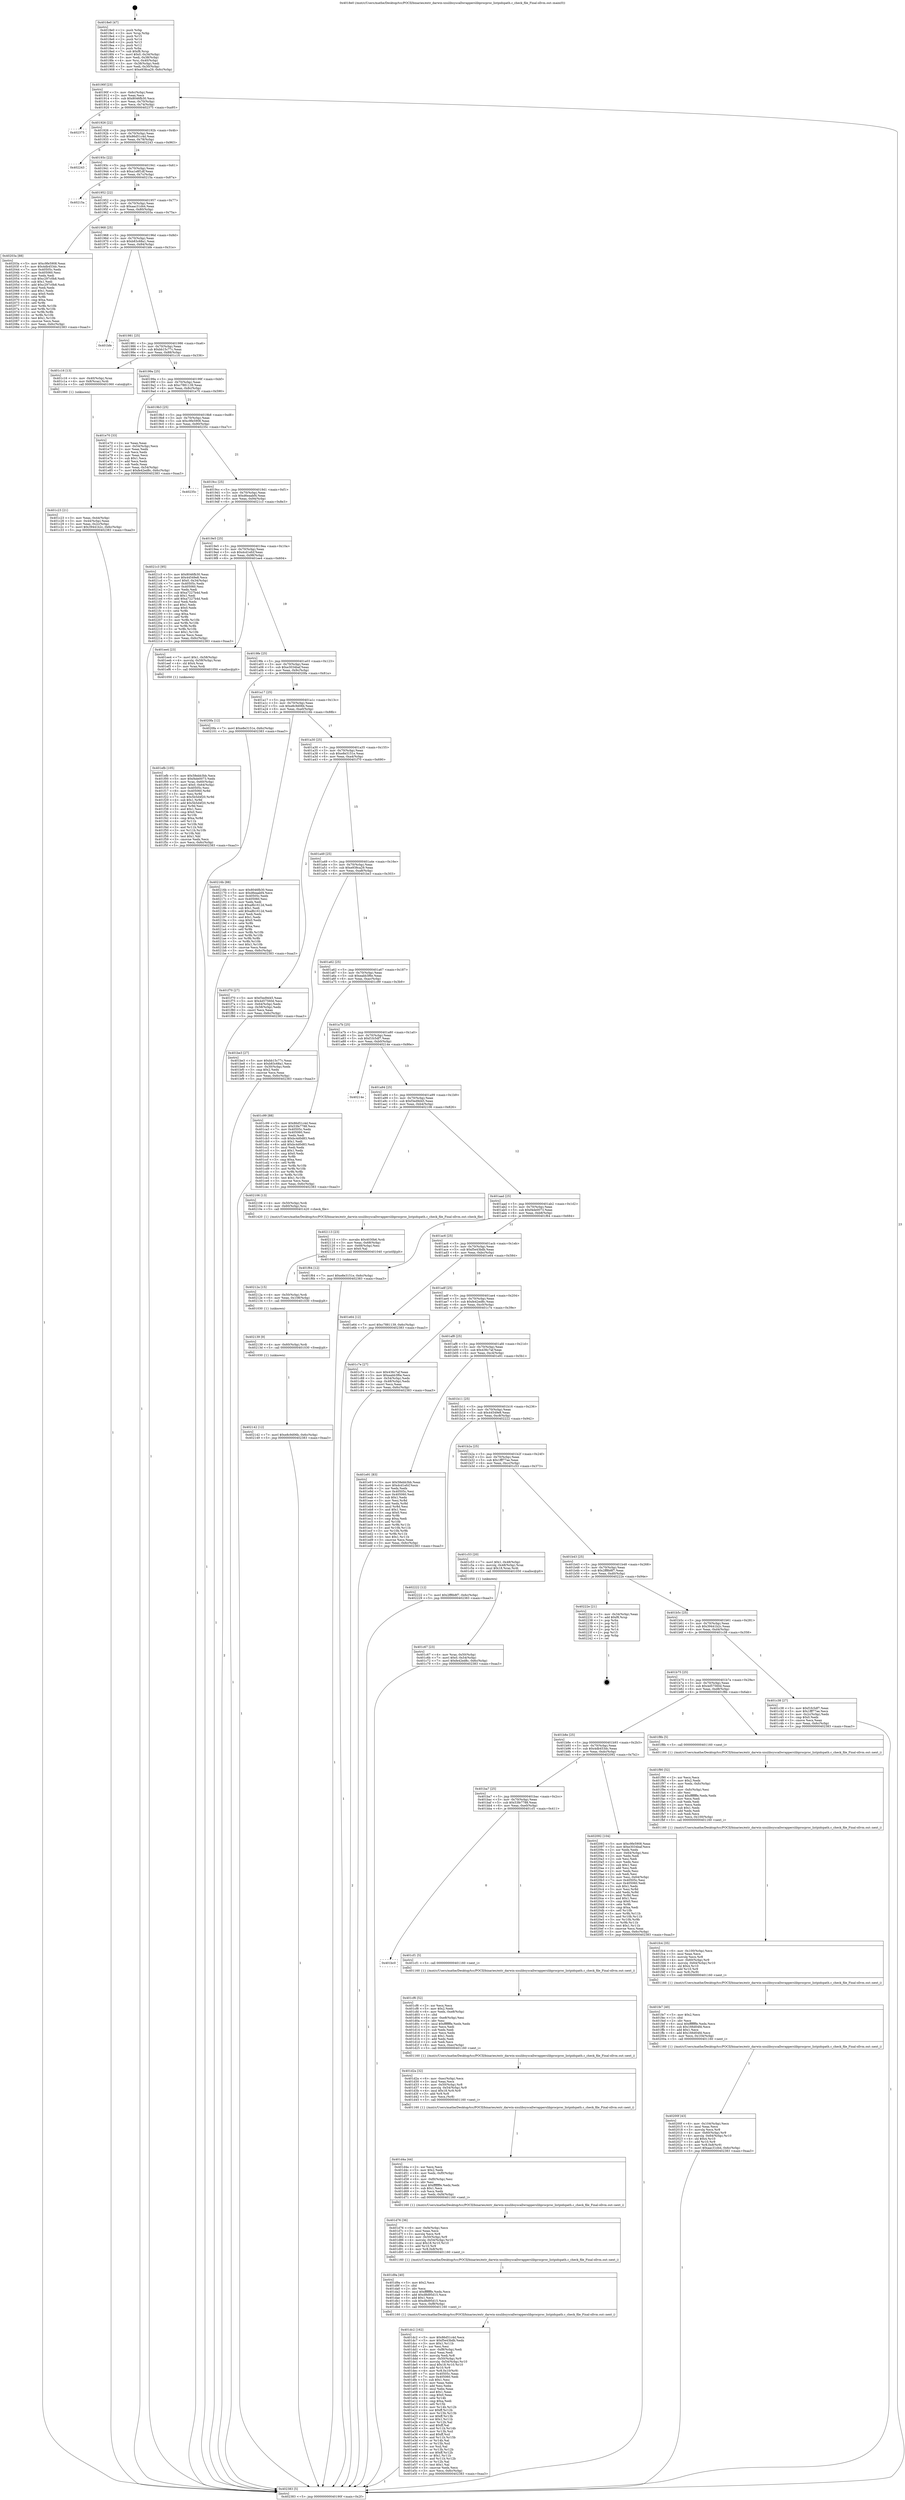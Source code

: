 digraph "0x4018e0" {
  label = "0x4018e0 (/mnt/c/Users/mathe/Desktop/tcc/POCII/binaries/extr_darwin-xnulibsyscallwrapperslibprocproc_listpidspath.c_check_file_Final-ollvm.out::main(0))"
  labelloc = "t"
  node[shape=record]

  Entry [label="",width=0.3,height=0.3,shape=circle,fillcolor=black,style=filled]
  "0x40190f" [label="{
     0x40190f [23]\l
     | [instrs]\l
     &nbsp;&nbsp;0x40190f \<+3\>: mov -0x6c(%rbp),%eax\l
     &nbsp;&nbsp;0x401912 \<+2\>: mov %eax,%ecx\l
     &nbsp;&nbsp;0x401914 \<+6\>: sub $0x8046fb30,%ecx\l
     &nbsp;&nbsp;0x40191a \<+3\>: mov %eax,-0x70(%rbp)\l
     &nbsp;&nbsp;0x40191d \<+3\>: mov %ecx,-0x74(%rbp)\l
     &nbsp;&nbsp;0x401920 \<+6\>: je 0000000000402375 \<main+0xa95\>\l
  }"]
  "0x402375" [label="{
     0x402375\l
  }", style=dashed]
  "0x401926" [label="{
     0x401926 [22]\l
     | [instrs]\l
     &nbsp;&nbsp;0x401926 \<+5\>: jmp 000000000040192b \<main+0x4b\>\l
     &nbsp;&nbsp;0x40192b \<+3\>: mov -0x70(%rbp),%eax\l
     &nbsp;&nbsp;0x40192e \<+5\>: sub $0x86d51c4d,%eax\l
     &nbsp;&nbsp;0x401933 \<+3\>: mov %eax,-0x78(%rbp)\l
     &nbsp;&nbsp;0x401936 \<+6\>: je 0000000000402243 \<main+0x963\>\l
  }"]
  Exit [label="",width=0.3,height=0.3,shape=circle,fillcolor=black,style=filled,peripheries=2]
  "0x402243" [label="{
     0x402243\l
  }", style=dashed]
  "0x40193c" [label="{
     0x40193c [22]\l
     | [instrs]\l
     &nbsp;&nbsp;0x40193c \<+5\>: jmp 0000000000401941 \<main+0x61\>\l
     &nbsp;&nbsp;0x401941 \<+3\>: mov -0x70(%rbp),%eax\l
     &nbsp;&nbsp;0x401944 \<+5\>: sub $0xa1e8f1df,%eax\l
     &nbsp;&nbsp;0x401949 \<+3\>: mov %eax,-0x7c(%rbp)\l
     &nbsp;&nbsp;0x40194c \<+6\>: je 000000000040215a \<main+0x87a\>\l
  }"]
  "0x402142" [label="{
     0x402142 [12]\l
     | [instrs]\l
     &nbsp;&nbsp;0x402142 \<+7\>: movl $0xe8c9d06b,-0x6c(%rbp)\l
     &nbsp;&nbsp;0x402149 \<+5\>: jmp 0000000000402383 \<main+0xaa3\>\l
  }"]
  "0x40215a" [label="{
     0x40215a\l
  }", style=dashed]
  "0x401952" [label="{
     0x401952 [22]\l
     | [instrs]\l
     &nbsp;&nbsp;0x401952 \<+5\>: jmp 0000000000401957 \<main+0x77\>\l
     &nbsp;&nbsp;0x401957 \<+3\>: mov -0x70(%rbp),%eax\l
     &nbsp;&nbsp;0x40195a \<+5\>: sub $0xaac31d44,%eax\l
     &nbsp;&nbsp;0x40195f \<+3\>: mov %eax,-0x80(%rbp)\l
     &nbsp;&nbsp;0x401962 \<+6\>: je 000000000040203a \<main+0x75a\>\l
  }"]
  "0x402139" [label="{
     0x402139 [9]\l
     | [instrs]\l
     &nbsp;&nbsp;0x402139 \<+4\>: mov -0x60(%rbp),%rdi\l
     &nbsp;&nbsp;0x40213d \<+5\>: call 0000000000401030 \<free@plt\>\l
     | [calls]\l
     &nbsp;&nbsp;0x401030 \{1\} (unknown)\l
  }"]
  "0x40203a" [label="{
     0x40203a [88]\l
     | [instrs]\l
     &nbsp;&nbsp;0x40203a \<+5\>: mov $0xc9fe5908,%eax\l
     &nbsp;&nbsp;0x40203f \<+5\>: mov $0x4db453dc,%ecx\l
     &nbsp;&nbsp;0x402044 \<+7\>: mov 0x40505c,%edx\l
     &nbsp;&nbsp;0x40204b \<+7\>: mov 0x405060,%esi\l
     &nbsp;&nbsp;0x402052 \<+2\>: mov %edx,%edi\l
     &nbsp;&nbsp;0x402054 \<+6\>: sub $0xc297c0b8,%edi\l
     &nbsp;&nbsp;0x40205a \<+3\>: sub $0x1,%edi\l
     &nbsp;&nbsp;0x40205d \<+6\>: add $0xc297c0b8,%edi\l
     &nbsp;&nbsp;0x402063 \<+3\>: imul %edi,%edx\l
     &nbsp;&nbsp;0x402066 \<+3\>: and $0x1,%edx\l
     &nbsp;&nbsp;0x402069 \<+3\>: cmp $0x0,%edx\l
     &nbsp;&nbsp;0x40206c \<+4\>: sete %r8b\l
     &nbsp;&nbsp;0x402070 \<+3\>: cmp $0xa,%esi\l
     &nbsp;&nbsp;0x402073 \<+4\>: setl %r9b\l
     &nbsp;&nbsp;0x402077 \<+3\>: mov %r8b,%r10b\l
     &nbsp;&nbsp;0x40207a \<+3\>: and %r9b,%r10b\l
     &nbsp;&nbsp;0x40207d \<+3\>: xor %r9b,%r8b\l
     &nbsp;&nbsp;0x402080 \<+3\>: or %r8b,%r10b\l
     &nbsp;&nbsp;0x402083 \<+4\>: test $0x1,%r10b\l
     &nbsp;&nbsp;0x402087 \<+3\>: cmovne %ecx,%eax\l
     &nbsp;&nbsp;0x40208a \<+3\>: mov %eax,-0x6c(%rbp)\l
     &nbsp;&nbsp;0x40208d \<+5\>: jmp 0000000000402383 \<main+0xaa3\>\l
  }"]
  "0x401968" [label="{
     0x401968 [25]\l
     | [instrs]\l
     &nbsp;&nbsp;0x401968 \<+5\>: jmp 000000000040196d \<main+0x8d\>\l
     &nbsp;&nbsp;0x40196d \<+3\>: mov -0x70(%rbp),%eax\l
     &nbsp;&nbsp;0x401970 \<+5\>: sub $0xb83c68a1,%eax\l
     &nbsp;&nbsp;0x401975 \<+6\>: mov %eax,-0x84(%rbp)\l
     &nbsp;&nbsp;0x40197b \<+6\>: je 0000000000401bfe \<main+0x31e\>\l
  }"]
  "0x40212a" [label="{
     0x40212a [15]\l
     | [instrs]\l
     &nbsp;&nbsp;0x40212a \<+4\>: mov -0x50(%rbp),%rdi\l
     &nbsp;&nbsp;0x40212e \<+6\>: mov %eax,-0x108(%rbp)\l
     &nbsp;&nbsp;0x402134 \<+5\>: call 0000000000401030 \<free@plt\>\l
     | [calls]\l
     &nbsp;&nbsp;0x401030 \{1\} (unknown)\l
  }"]
  "0x401bfe" [label="{
     0x401bfe\l
  }", style=dashed]
  "0x401981" [label="{
     0x401981 [25]\l
     | [instrs]\l
     &nbsp;&nbsp;0x401981 \<+5\>: jmp 0000000000401986 \<main+0xa6\>\l
     &nbsp;&nbsp;0x401986 \<+3\>: mov -0x70(%rbp),%eax\l
     &nbsp;&nbsp;0x401989 \<+5\>: sub $0xbb15c77c,%eax\l
     &nbsp;&nbsp;0x40198e \<+6\>: mov %eax,-0x88(%rbp)\l
     &nbsp;&nbsp;0x401994 \<+6\>: je 0000000000401c16 \<main+0x336\>\l
  }"]
  "0x402113" [label="{
     0x402113 [23]\l
     | [instrs]\l
     &nbsp;&nbsp;0x402113 \<+10\>: movabs $0x4030b6,%rdi\l
     &nbsp;&nbsp;0x40211d \<+3\>: mov %eax,-0x68(%rbp)\l
     &nbsp;&nbsp;0x402120 \<+3\>: mov -0x68(%rbp),%esi\l
     &nbsp;&nbsp;0x402123 \<+2\>: mov $0x0,%al\l
     &nbsp;&nbsp;0x402125 \<+5\>: call 0000000000401040 \<printf@plt\>\l
     | [calls]\l
     &nbsp;&nbsp;0x401040 \{1\} (unknown)\l
  }"]
  "0x401c16" [label="{
     0x401c16 [13]\l
     | [instrs]\l
     &nbsp;&nbsp;0x401c16 \<+4\>: mov -0x40(%rbp),%rax\l
     &nbsp;&nbsp;0x401c1a \<+4\>: mov 0x8(%rax),%rdi\l
     &nbsp;&nbsp;0x401c1e \<+5\>: call 0000000000401060 \<atoi@plt\>\l
     | [calls]\l
     &nbsp;&nbsp;0x401060 \{1\} (unknown)\l
  }"]
  "0x40199a" [label="{
     0x40199a [25]\l
     | [instrs]\l
     &nbsp;&nbsp;0x40199a \<+5\>: jmp 000000000040199f \<main+0xbf\>\l
     &nbsp;&nbsp;0x40199f \<+3\>: mov -0x70(%rbp),%eax\l
     &nbsp;&nbsp;0x4019a2 \<+5\>: sub $0xc7881139,%eax\l
     &nbsp;&nbsp;0x4019a7 \<+6\>: mov %eax,-0x8c(%rbp)\l
     &nbsp;&nbsp;0x4019ad \<+6\>: je 0000000000401e70 \<main+0x590\>\l
  }"]
  "0x40200f" [label="{
     0x40200f [43]\l
     | [instrs]\l
     &nbsp;&nbsp;0x40200f \<+6\>: mov -0x104(%rbp),%ecx\l
     &nbsp;&nbsp;0x402015 \<+3\>: imul %eax,%ecx\l
     &nbsp;&nbsp;0x402018 \<+3\>: movslq %ecx,%r8\l
     &nbsp;&nbsp;0x40201b \<+4\>: mov -0x60(%rbp),%r9\l
     &nbsp;&nbsp;0x40201f \<+4\>: movslq -0x64(%rbp),%r10\l
     &nbsp;&nbsp;0x402023 \<+4\>: shl $0x4,%r10\l
     &nbsp;&nbsp;0x402027 \<+3\>: add %r10,%r9\l
     &nbsp;&nbsp;0x40202a \<+4\>: mov %r8,0x8(%r9)\l
     &nbsp;&nbsp;0x40202e \<+7\>: movl $0xaac31d44,-0x6c(%rbp)\l
     &nbsp;&nbsp;0x402035 \<+5\>: jmp 0000000000402383 \<main+0xaa3\>\l
  }"]
  "0x401e70" [label="{
     0x401e70 [33]\l
     | [instrs]\l
     &nbsp;&nbsp;0x401e70 \<+2\>: xor %eax,%eax\l
     &nbsp;&nbsp;0x401e72 \<+3\>: mov -0x54(%rbp),%ecx\l
     &nbsp;&nbsp;0x401e75 \<+2\>: mov %eax,%edx\l
     &nbsp;&nbsp;0x401e77 \<+2\>: sub %ecx,%edx\l
     &nbsp;&nbsp;0x401e79 \<+2\>: mov %eax,%ecx\l
     &nbsp;&nbsp;0x401e7b \<+3\>: sub $0x1,%ecx\l
     &nbsp;&nbsp;0x401e7e \<+2\>: add %ecx,%edx\l
     &nbsp;&nbsp;0x401e80 \<+2\>: sub %edx,%eax\l
     &nbsp;&nbsp;0x401e82 \<+3\>: mov %eax,-0x54(%rbp)\l
     &nbsp;&nbsp;0x401e85 \<+7\>: movl $0xfe42ed8c,-0x6c(%rbp)\l
     &nbsp;&nbsp;0x401e8c \<+5\>: jmp 0000000000402383 \<main+0xaa3\>\l
  }"]
  "0x4019b3" [label="{
     0x4019b3 [25]\l
     | [instrs]\l
     &nbsp;&nbsp;0x4019b3 \<+5\>: jmp 00000000004019b8 \<main+0xd8\>\l
     &nbsp;&nbsp;0x4019b8 \<+3\>: mov -0x70(%rbp),%eax\l
     &nbsp;&nbsp;0x4019bb \<+5\>: sub $0xc9fe5908,%eax\l
     &nbsp;&nbsp;0x4019c0 \<+6\>: mov %eax,-0x90(%rbp)\l
     &nbsp;&nbsp;0x4019c6 \<+6\>: je 000000000040235c \<main+0xa7c\>\l
  }"]
  "0x401fe7" [label="{
     0x401fe7 [40]\l
     | [instrs]\l
     &nbsp;&nbsp;0x401fe7 \<+5\>: mov $0x2,%ecx\l
     &nbsp;&nbsp;0x401fec \<+1\>: cltd\l
     &nbsp;&nbsp;0x401fed \<+2\>: idiv %ecx\l
     &nbsp;&nbsp;0x401fef \<+6\>: imul $0xfffffffe,%edx,%ecx\l
     &nbsp;&nbsp;0x401ff5 \<+6\>: sub $0x166d04fd,%ecx\l
     &nbsp;&nbsp;0x401ffb \<+3\>: add $0x1,%ecx\l
     &nbsp;&nbsp;0x401ffe \<+6\>: add $0x166d04fd,%ecx\l
     &nbsp;&nbsp;0x402004 \<+6\>: mov %ecx,-0x104(%rbp)\l
     &nbsp;&nbsp;0x40200a \<+5\>: call 0000000000401160 \<next_i\>\l
     | [calls]\l
     &nbsp;&nbsp;0x401160 \{1\} (/mnt/c/Users/mathe/Desktop/tcc/POCII/binaries/extr_darwin-xnulibsyscallwrapperslibprocproc_listpidspath.c_check_file_Final-ollvm.out::next_i)\l
  }"]
  "0x40235c" [label="{
     0x40235c\l
  }", style=dashed]
  "0x4019cc" [label="{
     0x4019cc [25]\l
     | [instrs]\l
     &nbsp;&nbsp;0x4019cc \<+5\>: jmp 00000000004019d1 \<main+0xf1\>\l
     &nbsp;&nbsp;0x4019d1 \<+3\>: mov -0x70(%rbp),%eax\l
     &nbsp;&nbsp;0x4019d4 \<+5\>: sub $0xd6eaabf4,%eax\l
     &nbsp;&nbsp;0x4019d9 \<+6\>: mov %eax,-0x94(%rbp)\l
     &nbsp;&nbsp;0x4019df \<+6\>: je 00000000004021c3 \<main+0x8e3\>\l
  }"]
  "0x401fc4" [label="{
     0x401fc4 [35]\l
     | [instrs]\l
     &nbsp;&nbsp;0x401fc4 \<+6\>: mov -0x100(%rbp),%ecx\l
     &nbsp;&nbsp;0x401fca \<+3\>: imul %eax,%ecx\l
     &nbsp;&nbsp;0x401fcd \<+3\>: movslq %ecx,%r8\l
     &nbsp;&nbsp;0x401fd0 \<+4\>: mov -0x60(%rbp),%r9\l
     &nbsp;&nbsp;0x401fd4 \<+4\>: movslq -0x64(%rbp),%r10\l
     &nbsp;&nbsp;0x401fd8 \<+4\>: shl $0x4,%r10\l
     &nbsp;&nbsp;0x401fdc \<+3\>: add %r10,%r9\l
     &nbsp;&nbsp;0x401fdf \<+3\>: mov %r8,(%r9)\l
     &nbsp;&nbsp;0x401fe2 \<+5\>: call 0000000000401160 \<next_i\>\l
     | [calls]\l
     &nbsp;&nbsp;0x401160 \{1\} (/mnt/c/Users/mathe/Desktop/tcc/POCII/binaries/extr_darwin-xnulibsyscallwrapperslibprocproc_listpidspath.c_check_file_Final-ollvm.out::next_i)\l
  }"]
  "0x4021c3" [label="{
     0x4021c3 [95]\l
     | [instrs]\l
     &nbsp;&nbsp;0x4021c3 \<+5\>: mov $0x8046fb30,%eax\l
     &nbsp;&nbsp;0x4021c8 \<+5\>: mov $0x44549e8,%ecx\l
     &nbsp;&nbsp;0x4021cd \<+7\>: movl $0x0,-0x34(%rbp)\l
     &nbsp;&nbsp;0x4021d4 \<+7\>: mov 0x40505c,%edx\l
     &nbsp;&nbsp;0x4021db \<+7\>: mov 0x405060,%esi\l
     &nbsp;&nbsp;0x4021e2 \<+2\>: mov %edx,%edi\l
     &nbsp;&nbsp;0x4021e4 \<+6\>: sub $0xa7227b4d,%edi\l
     &nbsp;&nbsp;0x4021ea \<+3\>: sub $0x1,%edi\l
     &nbsp;&nbsp;0x4021ed \<+6\>: add $0xa7227b4d,%edi\l
     &nbsp;&nbsp;0x4021f3 \<+3\>: imul %edi,%edx\l
     &nbsp;&nbsp;0x4021f6 \<+3\>: and $0x1,%edx\l
     &nbsp;&nbsp;0x4021f9 \<+3\>: cmp $0x0,%edx\l
     &nbsp;&nbsp;0x4021fc \<+4\>: sete %r8b\l
     &nbsp;&nbsp;0x402200 \<+3\>: cmp $0xa,%esi\l
     &nbsp;&nbsp;0x402203 \<+4\>: setl %r9b\l
     &nbsp;&nbsp;0x402207 \<+3\>: mov %r8b,%r10b\l
     &nbsp;&nbsp;0x40220a \<+3\>: and %r9b,%r10b\l
     &nbsp;&nbsp;0x40220d \<+3\>: xor %r9b,%r8b\l
     &nbsp;&nbsp;0x402210 \<+3\>: or %r8b,%r10b\l
     &nbsp;&nbsp;0x402213 \<+4\>: test $0x1,%r10b\l
     &nbsp;&nbsp;0x402217 \<+3\>: cmovne %ecx,%eax\l
     &nbsp;&nbsp;0x40221a \<+3\>: mov %eax,-0x6c(%rbp)\l
     &nbsp;&nbsp;0x40221d \<+5\>: jmp 0000000000402383 \<main+0xaa3\>\l
  }"]
  "0x4019e5" [label="{
     0x4019e5 [25]\l
     | [instrs]\l
     &nbsp;&nbsp;0x4019e5 \<+5\>: jmp 00000000004019ea \<main+0x10a\>\l
     &nbsp;&nbsp;0x4019ea \<+3\>: mov -0x70(%rbp),%eax\l
     &nbsp;&nbsp;0x4019ed \<+5\>: sub $0xdcd1efcf,%eax\l
     &nbsp;&nbsp;0x4019f2 \<+6\>: mov %eax,-0x98(%rbp)\l
     &nbsp;&nbsp;0x4019f8 \<+6\>: je 0000000000401ee4 \<main+0x604\>\l
  }"]
  "0x401f90" [label="{
     0x401f90 [52]\l
     | [instrs]\l
     &nbsp;&nbsp;0x401f90 \<+2\>: xor %ecx,%ecx\l
     &nbsp;&nbsp;0x401f92 \<+5\>: mov $0x2,%edx\l
     &nbsp;&nbsp;0x401f97 \<+6\>: mov %edx,-0xfc(%rbp)\l
     &nbsp;&nbsp;0x401f9d \<+1\>: cltd\l
     &nbsp;&nbsp;0x401f9e \<+6\>: mov -0xfc(%rbp),%esi\l
     &nbsp;&nbsp;0x401fa4 \<+2\>: idiv %esi\l
     &nbsp;&nbsp;0x401fa6 \<+6\>: imul $0xfffffffe,%edx,%edx\l
     &nbsp;&nbsp;0x401fac \<+2\>: mov %ecx,%edi\l
     &nbsp;&nbsp;0x401fae \<+2\>: sub %edx,%edi\l
     &nbsp;&nbsp;0x401fb0 \<+2\>: mov %ecx,%edx\l
     &nbsp;&nbsp;0x401fb2 \<+3\>: sub $0x1,%edx\l
     &nbsp;&nbsp;0x401fb5 \<+2\>: add %edx,%edi\l
     &nbsp;&nbsp;0x401fb7 \<+2\>: sub %edi,%ecx\l
     &nbsp;&nbsp;0x401fb9 \<+6\>: mov %ecx,-0x100(%rbp)\l
     &nbsp;&nbsp;0x401fbf \<+5\>: call 0000000000401160 \<next_i\>\l
     | [calls]\l
     &nbsp;&nbsp;0x401160 \{1\} (/mnt/c/Users/mathe/Desktop/tcc/POCII/binaries/extr_darwin-xnulibsyscallwrapperslibprocproc_listpidspath.c_check_file_Final-ollvm.out::next_i)\l
  }"]
  "0x401ee4" [label="{
     0x401ee4 [23]\l
     | [instrs]\l
     &nbsp;&nbsp;0x401ee4 \<+7\>: movl $0x1,-0x58(%rbp)\l
     &nbsp;&nbsp;0x401eeb \<+4\>: movslq -0x58(%rbp),%rax\l
     &nbsp;&nbsp;0x401eef \<+4\>: shl $0x4,%rax\l
     &nbsp;&nbsp;0x401ef3 \<+3\>: mov %rax,%rdi\l
     &nbsp;&nbsp;0x401ef6 \<+5\>: call 0000000000401050 \<malloc@plt\>\l
     | [calls]\l
     &nbsp;&nbsp;0x401050 \{1\} (unknown)\l
  }"]
  "0x4019fe" [label="{
     0x4019fe [25]\l
     | [instrs]\l
     &nbsp;&nbsp;0x4019fe \<+5\>: jmp 0000000000401a03 \<main+0x123\>\l
     &nbsp;&nbsp;0x401a03 \<+3\>: mov -0x70(%rbp),%eax\l
     &nbsp;&nbsp;0x401a06 \<+5\>: sub $0xe3034baf,%eax\l
     &nbsp;&nbsp;0x401a0b \<+6\>: mov %eax,-0x9c(%rbp)\l
     &nbsp;&nbsp;0x401a11 \<+6\>: je 00000000004020fa \<main+0x81a\>\l
  }"]
  "0x401efb" [label="{
     0x401efb [105]\l
     | [instrs]\l
     &nbsp;&nbsp;0x401efb \<+5\>: mov $0x58ebb3bb,%ecx\l
     &nbsp;&nbsp;0x401f00 \<+5\>: mov $0xf4de0073,%edx\l
     &nbsp;&nbsp;0x401f05 \<+4\>: mov %rax,-0x60(%rbp)\l
     &nbsp;&nbsp;0x401f09 \<+7\>: movl $0x0,-0x64(%rbp)\l
     &nbsp;&nbsp;0x401f10 \<+7\>: mov 0x40505c,%esi\l
     &nbsp;&nbsp;0x401f17 \<+8\>: mov 0x405060,%r8d\l
     &nbsp;&nbsp;0x401f1f \<+3\>: mov %esi,%r9d\l
     &nbsp;&nbsp;0x401f22 \<+7\>: sub $0x5b5d4f20,%r9d\l
     &nbsp;&nbsp;0x401f29 \<+4\>: sub $0x1,%r9d\l
     &nbsp;&nbsp;0x401f2d \<+7\>: add $0x5b5d4f20,%r9d\l
     &nbsp;&nbsp;0x401f34 \<+4\>: imul %r9d,%esi\l
     &nbsp;&nbsp;0x401f38 \<+3\>: and $0x1,%esi\l
     &nbsp;&nbsp;0x401f3b \<+3\>: cmp $0x0,%esi\l
     &nbsp;&nbsp;0x401f3e \<+4\>: sete %r10b\l
     &nbsp;&nbsp;0x401f42 \<+4\>: cmp $0xa,%r8d\l
     &nbsp;&nbsp;0x401f46 \<+4\>: setl %r11b\l
     &nbsp;&nbsp;0x401f4a \<+3\>: mov %r10b,%bl\l
     &nbsp;&nbsp;0x401f4d \<+3\>: and %r11b,%bl\l
     &nbsp;&nbsp;0x401f50 \<+3\>: xor %r11b,%r10b\l
     &nbsp;&nbsp;0x401f53 \<+3\>: or %r10b,%bl\l
     &nbsp;&nbsp;0x401f56 \<+3\>: test $0x1,%bl\l
     &nbsp;&nbsp;0x401f59 \<+3\>: cmovne %edx,%ecx\l
     &nbsp;&nbsp;0x401f5c \<+3\>: mov %ecx,-0x6c(%rbp)\l
     &nbsp;&nbsp;0x401f5f \<+5\>: jmp 0000000000402383 \<main+0xaa3\>\l
  }"]
  "0x4020fa" [label="{
     0x4020fa [12]\l
     | [instrs]\l
     &nbsp;&nbsp;0x4020fa \<+7\>: movl $0xe8e3151e,-0x6c(%rbp)\l
     &nbsp;&nbsp;0x402101 \<+5\>: jmp 0000000000402383 \<main+0xaa3\>\l
  }"]
  "0x401a17" [label="{
     0x401a17 [25]\l
     | [instrs]\l
     &nbsp;&nbsp;0x401a17 \<+5\>: jmp 0000000000401a1c \<main+0x13c\>\l
     &nbsp;&nbsp;0x401a1c \<+3\>: mov -0x70(%rbp),%eax\l
     &nbsp;&nbsp;0x401a1f \<+5\>: sub $0xe8c9d06b,%eax\l
     &nbsp;&nbsp;0x401a24 \<+6\>: mov %eax,-0xa0(%rbp)\l
     &nbsp;&nbsp;0x401a2a \<+6\>: je 000000000040216b \<main+0x88b\>\l
  }"]
  "0x401dc2" [label="{
     0x401dc2 [162]\l
     | [instrs]\l
     &nbsp;&nbsp;0x401dc2 \<+5\>: mov $0x86d51c4d,%ecx\l
     &nbsp;&nbsp;0x401dc7 \<+5\>: mov $0xf5e43bdb,%edx\l
     &nbsp;&nbsp;0x401dcc \<+3\>: mov $0x1,%r11b\l
     &nbsp;&nbsp;0x401dcf \<+2\>: xor %esi,%esi\l
     &nbsp;&nbsp;0x401dd1 \<+6\>: mov -0xf8(%rbp),%edi\l
     &nbsp;&nbsp;0x401dd7 \<+3\>: imul %eax,%edi\l
     &nbsp;&nbsp;0x401dda \<+3\>: movslq %edi,%r8\l
     &nbsp;&nbsp;0x401ddd \<+4\>: mov -0x50(%rbp),%r9\l
     &nbsp;&nbsp;0x401de1 \<+4\>: movslq -0x54(%rbp),%r10\l
     &nbsp;&nbsp;0x401de5 \<+4\>: imul $0x18,%r10,%r10\l
     &nbsp;&nbsp;0x401de9 \<+3\>: add %r10,%r9\l
     &nbsp;&nbsp;0x401dec \<+4\>: mov %r8,0x10(%r9)\l
     &nbsp;&nbsp;0x401df0 \<+7\>: mov 0x40505c,%eax\l
     &nbsp;&nbsp;0x401df7 \<+7\>: mov 0x405060,%edi\l
     &nbsp;&nbsp;0x401dfe \<+3\>: sub $0x1,%esi\l
     &nbsp;&nbsp;0x401e01 \<+2\>: mov %eax,%ebx\l
     &nbsp;&nbsp;0x401e03 \<+2\>: add %esi,%ebx\l
     &nbsp;&nbsp;0x401e05 \<+3\>: imul %ebx,%eax\l
     &nbsp;&nbsp;0x401e08 \<+3\>: and $0x1,%eax\l
     &nbsp;&nbsp;0x401e0b \<+3\>: cmp $0x0,%eax\l
     &nbsp;&nbsp;0x401e0e \<+4\>: sete %r14b\l
     &nbsp;&nbsp;0x401e12 \<+3\>: cmp $0xa,%edi\l
     &nbsp;&nbsp;0x401e15 \<+4\>: setl %r15b\l
     &nbsp;&nbsp;0x401e19 \<+3\>: mov %r14b,%r12b\l
     &nbsp;&nbsp;0x401e1c \<+4\>: xor $0xff,%r12b\l
     &nbsp;&nbsp;0x401e20 \<+3\>: mov %r15b,%r13b\l
     &nbsp;&nbsp;0x401e23 \<+4\>: xor $0xff,%r13b\l
     &nbsp;&nbsp;0x401e27 \<+4\>: xor $0x1,%r11b\l
     &nbsp;&nbsp;0x401e2b \<+3\>: mov %r12b,%al\l
     &nbsp;&nbsp;0x401e2e \<+2\>: and $0xff,%al\l
     &nbsp;&nbsp;0x401e30 \<+3\>: and %r11b,%r14b\l
     &nbsp;&nbsp;0x401e33 \<+3\>: mov %r13b,%sil\l
     &nbsp;&nbsp;0x401e36 \<+4\>: and $0xff,%sil\l
     &nbsp;&nbsp;0x401e3a \<+3\>: and %r11b,%r15b\l
     &nbsp;&nbsp;0x401e3d \<+3\>: or %r14b,%al\l
     &nbsp;&nbsp;0x401e40 \<+3\>: or %r15b,%sil\l
     &nbsp;&nbsp;0x401e43 \<+3\>: xor %sil,%al\l
     &nbsp;&nbsp;0x401e46 \<+3\>: or %r13b,%r12b\l
     &nbsp;&nbsp;0x401e49 \<+4\>: xor $0xff,%r12b\l
     &nbsp;&nbsp;0x401e4d \<+4\>: or $0x1,%r11b\l
     &nbsp;&nbsp;0x401e51 \<+3\>: and %r11b,%r12b\l
     &nbsp;&nbsp;0x401e54 \<+3\>: or %r12b,%al\l
     &nbsp;&nbsp;0x401e57 \<+2\>: test $0x1,%al\l
     &nbsp;&nbsp;0x401e59 \<+3\>: cmovne %edx,%ecx\l
     &nbsp;&nbsp;0x401e5c \<+3\>: mov %ecx,-0x6c(%rbp)\l
     &nbsp;&nbsp;0x401e5f \<+5\>: jmp 0000000000402383 \<main+0xaa3\>\l
  }"]
  "0x40216b" [label="{
     0x40216b [88]\l
     | [instrs]\l
     &nbsp;&nbsp;0x40216b \<+5\>: mov $0x8046fb30,%eax\l
     &nbsp;&nbsp;0x402170 \<+5\>: mov $0xd6eaabf4,%ecx\l
     &nbsp;&nbsp;0x402175 \<+7\>: mov 0x40505c,%edx\l
     &nbsp;&nbsp;0x40217c \<+7\>: mov 0x405060,%esi\l
     &nbsp;&nbsp;0x402183 \<+2\>: mov %edx,%edi\l
     &nbsp;&nbsp;0x402185 \<+6\>: sub $0xa8b1612d,%edi\l
     &nbsp;&nbsp;0x40218b \<+3\>: sub $0x1,%edi\l
     &nbsp;&nbsp;0x40218e \<+6\>: add $0xa8b1612d,%edi\l
     &nbsp;&nbsp;0x402194 \<+3\>: imul %edi,%edx\l
     &nbsp;&nbsp;0x402197 \<+3\>: and $0x1,%edx\l
     &nbsp;&nbsp;0x40219a \<+3\>: cmp $0x0,%edx\l
     &nbsp;&nbsp;0x40219d \<+4\>: sete %r8b\l
     &nbsp;&nbsp;0x4021a1 \<+3\>: cmp $0xa,%esi\l
     &nbsp;&nbsp;0x4021a4 \<+4\>: setl %r9b\l
     &nbsp;&nbsp;0x4021a8 \<+3\>: mov %r8b,%r10b\l
     &nbsp;&nbsp;0x4021ab \<+3\>: and %r9b,%r10b\l
     &nbsp;&nbsp;0x4021ae \<+3\>: xor %r9b,%r8b\l
     &nbsp;&nbsp;0x4021b1 \<+3\>: or %r8b,%r10b\l
     &nbsp;&nbsp;0x4021b4 \<+4\>: test $0x1,%r10b\l
     &nbsp;&nbsp;0x4021b8 \<+3\>: cmovne %ecx,%eax\l
     &nbsp;&nbsp;0x4021bb \<+3\>: mov %eax,-0x6c(%rbp)\l
     &nbsp;&nbsp;0x4021be \<+5\>: jmp 0000000000402383 \<main+0xaa3\>\l
  }"]
  "0x401a30" [label="{
     0x401a30 [25]\l
     | [instrs]\l
     &nbsp;&nbsp;0x401a30 \<+5\>: jmp 0000000000401a35 \<main+0x155\>\l
     &nbsp;&nbsp;0x401a35 \<+3\>: mov -0x70(%rbp),%eax\l
     &nbsp;&nbsp;0x401a38 \<+5\>: sub $0xe8e3151e,%eax\l
     &nbsp;&nbsp;0x401a3d \<+6\>: mov %eax,-0xa4(%rbp)\l
     &nbsp;&nbsp;0x401a43 \<+6\>: je 0000000000401f70 \<main+0x690\>\l
  }"]
  "0x401d9a" [label="{
     0x401d9a [40]\l
     | [instrs]\l
     &nbsp;&nbsp;0x401d9a \<+5\>: mov $0x2,%ecx\l
     &nbsp;&nbsp;0x401d9f \<+1\>: cltd\l
     &nbsp;&nbsp;0x401da0 \<+2\>: idiv %ecx\l
     &nbsp;&nbsp;0x401da2 \<+6\>: imul $0xfffffffe,%edx,%ecx\l
     &nbsp;&nbsp;0x401da8 \<+6\>: add $0xd8d95d15,%ecx\l
     &nbsp;&nbsp;0x401dae \<+3\>: add $0x1,%ecx\l
     &nbsp;&nbsp;0x401db1 \<+6\>: sub $0xd8d95d15,%ecx\l
     &nbsp;&nbsp;0x401db7 \<+6\>: mov %ecx,-0xf8(%rbp)\l
     &nbsp;&nbsp;0x401dbd \<+5\>: call 0000000000401160 \<next_i\>\l
     | [calls]\l
     &nbsp;&nbsp;0x401160 \{1\} (/mnt/c/Users/mathe/Desktop/tcc/POCII/binaries/extr_darwin-xnulibsyscallwrapperslibprocproc_listpidspath.c_check_file_Final-ollvm.out::next_i)\l
  }"]
  "0x401f70" [label="{
     0x401f70 [27]\l
     | [instrs]\l
     &nbsp;&nbsp;0x401f70 \<+5\>: mov $0xf3ed9d45,%eax\l
     &nbsp;&nbsp;0x401f75 \<+5\>: mov $0x4d57560d,%ecx\l
     &nbsp;&nbsp;0x401f7a \<+3\>: mov -0x64(%rbp),%edx\l
     &nbsp;&nbsp;0x401f7d \<+3\>: cmp -0x58(%rbp),%edx\l
     &nbsp;&nbsp;0x401f80 \<+3\>: cmovl %ecx,%eax\l
     &nbsp;&nbsp;0x401f83 \<+3\>: mov %eax,-0x6c(%rbp)\l
     &nbsp;&nbsp;0x401f86 \<+5\>: jmp 0000000000402383 \<main+0xaa3\>\l
  }"]
  "0x401a49" [label="{
     0x401a49 [25]\l
     | [instrs]\l
     &nbsp;&nbsp;0x401a49 \<+5\>: jmp 0000000000401a4e \<main+0x16e\>\l
     &nbsp;&nbsp;0x401a4e \<+3\>: mov -0x70(%rbp),%eax\l
     &nbsp;&nbsp;0x401a51 \<+5\>: sub $0xe938ca29,%eax\l
     &nbsp;&nbsp;0x401a56 \<+6\>: mov %eax,-0xa8(%rbp)\l
     &nbsp;&nbsp;0x401a5c \<+6\>: je 0000000000401be3 \<main+0x303\>\l
  }"]
  "0x401d76" [label="{
     0x401d76 [36]\l
     | [instrs]\l
     &nbsp;&nbsp;0x401d76 \<+6\>: mov -0xf4(%rbp),%ecx\l
     &nbsp;&nbsp;0x401d7c \<+3\>: imul %eax,%ecx\l
     &nbsp;&nbsp;0x401d7f \<+3\>: movslq %ecx,%r8\l
     &nbsp;&nbsp;0x401d82 \<+4\>: mov -0x50(%rbp),%r9\l
     &nbsp;&nbsp;0x401d86 \<+4\>: movslq -0x54(%rbp),%r10\l
     &nbsp;&nbsp;0x401d8a \<+4\>: imul $0x18,%r10,%r10\l
     &nbsp;&nbsp;0x401d8e \<+3\>: add %r10,%r9\l
     &nbsp;&nbsp;0x401d91 \<+4\>: mov %r8,0x8(%r9)\l
     &nbsp;&nbsp;0x401d95 \<+5\>: call 0000000000401160 \<next_i\>\l
     | [calls]\l
     &nbsp;&nbsp;0x401160 \{1\} (/mnt/c/Users/mathe/Desktop/tcc/POCII/binaries/extr_darwin-xnulibsyscallwrapperslibprocproc_listpidspath.c_check_file_Final-ollvm.out::next_i)\l
  }"]
  "0x401be3" [label="{
     0x401be3 [27]\l
     | [instrs]\l
     &nbsp;&nbsp;0x401be3 \<+5\>: mov $0xbb15c77c,%eax\l
     &nbsp;&nbsp;0x401be8 \<+5\>: mov $0xb83c68a1,%ecx\l
     &nbsp;&nbsp;0x401bed \<+3\>: mov -0x30(%rbp),%edx\l
     &nbsp;&nbsp;0x401bf0 \<+3\>: cmp $0x2,%edx\l
     &nbsp;&nbsp;0x401bf3 \<+3\>: cmovne %ecx,%eax\l
     &nbsp;&nbsp;0x401bf6 \<+3\>: mov %eax,-0x6c(%rbp)\l
     &nbsp;&nbsp;0x401bf9 \<+5\>: jmp 0000000000402383 \<main+0xaa3\>\l
  }"]
  "0x401a62" [label="{
     0x401a62 [25]\l
     | [instrs]\l
     &nbsp;&nbsp;0x401a62 \<+5\>: jmp 0000000000401a67 \<main+0x187\>\l
     &nbsp;&nbsp;0x401a67 \<+3\>: mov -0x70(%rbp),%eax\l
     &nbsp;&nbsp;0x401a6a \<+5\>: sub $0xeabb3f6e,%eax\l
     &nbsp;&nbsp;0x401a6f \<+6\>: mov %eax,-0xac(%rbp)\l
     &nbsp;&nbsp;0x401a75 \<+6\>: je 0000000000401c99 \<main+0x3b9\>\l
  }"]
  "0x402383" [label="{
     0x402383 [5]\l
     | [instrs]\l
     &nbsp;&nbsp;0x402383 \<+5\>: jmp 000000000040190f \<main+0x2f\>\l
  }"]
  "0x4018e0" [label="{
     0x4018e0 [47]\l
     | [instrs]\l
     &nbsp;&nbsp;0x4018e0 \<+1\>: push %rbp\l
     &nbsp;&nbsp;0x4018e1 \<+3\>: mov %rsp,%rbp\l
     &nbsp;&nbsp;0x4018e4 \<+2\>: push %r15\l
     &nbsp;&nbsp;0x4018e6 \<+2\>: push %r14\l
     &nbsp;&nbsp;0x4018e8 \<+2\>: push %r13\l
     &nbsp;&nbsp;0x4018ea \<+2\>: push %r12\l
     &nbsp;&nbsp;0x4018ec \<+1\>: push %rbx\l
     &nbsp;&nbsp;0x4018ed \<+7\>: sub $0xf8,%rsp\l
     &nbsp;&nbsp;0x4018f4 \<+7\>: movl $0x0,-0x34(%rbp)\l
     &nbsp;&nbsp;0x4018fb \<+3\>: mov %edi,-0x38(%rbp)\l
     &nbsp;&nbsp;0x4018fe \<+4\>: mov %rsi,-0x40(%rbp)\l
     &nbsp;&nbsp;0x401902 \<+3\>: mov -0x38(%rbp),%edi\l
     &nbsp;&nbsp;0x401905 \<+3\>: mov %edi,-0x30(%rbp)\l
     &nbsp;&nbsp;0x401908 \<+7\>: movl $0xe938ca29,-0x6c(%rbp)\l
  }"]
  "0x401c23" [label="{
     0x401c23 [21]\l
     | [instrs]\l
     &nbsp;&nbsp;0x401c23 \<+3\>: mov %eax,-0x44(%rbp)\l
     &nbsp;&nbsp;0x401c26 \<+3\>: mov -0x44(%rbp),%eax\l
     &nbsp;&nbsp;0x401c29 \<+3\>: mov %eax,-0x2c(%rbp)\l
     &nbsp;&nbsp;0x401c2c \<+7\>: movl $0x39441b2c,-0x6c(%rbp)\l
     &nbsp;&nbsp;0x401c33 \<+5\>: jmp 0000000000402383 \<main+0xaa3\>\l
  }"]
  "0x401d4a" [label="{
     0x401d4a [44]\l
     | [instrs]\l
     &nbsp;&nbsp;0x401d4a \<+2\>: xor %ecx,%ecx\l
     &nbsp;&nbsp;0x401d4c \<+5\>: mov $0x2,%edx\l
     &nbsp;&nbsp;0x401d51 \<+6\>: mov %edx,-0xf0(%rbp)\l
     &nbsp;&nbsp;0x401d57 \<+1\>: cltd\l
     &nbsp;&nbsp;0x401d58 \<+6\>: mov -0xf0(%rbp),%esi\l
     &nbsp;&nbsp;0x401d5e \<+2\>: idiv %esi\l
     &nbsp;&nbsp;0x401d60 \<+6\>: imul $0xfffffffe,%edx,%edx\l
     &nbsp;&nbsp;0x401d66 \<+3\>: sub $0x1,%ecx\l
     &nbsp;&nbsp;0x401d69 \<+2\>: sub %ecx,%edx\l
     &nbsp;&nbsp;0x401d6b \<+6\>: mov %edx,-0xf4(%rbp)\l
     &nbsp;&nbsp;0x401d71 \<+5\>: call 0000000000401160 \<next_i\>\l
     | [calls]\l
     &nbsp;&nbsp;0x401160 \{1\} (/mnt/c/Users/mathe/Desktop/tcc/POCII/binaries/extr_darwin-xnulibsyscallwrapperslibprocproc_listpidspath.c_check_file_Final-ollvm.out::next_i)\l
  }"]
  "0x401c99" [label="{
     0x401c99 [88]\l
     | [instrs]\l
     &nbsp;&nbsp;0x401c99 \<+5\>: mov $0x86d51c4d,%eax\l
     &nbsp;&nbsp;0x401c9e \<+5\>: mov $0x53fe7788,%ecx\l
     &nbsp;&nbsp;0x401ca3 \<+7\>: mov 0x40505c,%edx\l
     &nbsp;&nbsp;0x401caa \<+7\>: mov 0x405060,%esi\l
     &nbsp;&nbsp;0x401cb1 \<+2\>: mov %edx,%edi\l
     &nbsp;&nbsp;0x401cb3 \<+6\>: sub $0xbc4d0d83,%edi\l
     &nbsp;&nbsp;0x401cb9 \<+3\>: sub $0x1,%edi\l
     &nbsp;&nbsp;0x401cbc \<+6\>: add $0xbc4d0d83,%edi\l
     &nbsp;&nbsp;0x401cc2 \<+3\>: imul %edi,%edx\l
     &nbsp;&nbsp;0x401cc5 \<+3\>: and $0x1,%edx\l
     &nbsp;&nbsp;0x401cc8 \<+3\>: cmp $0x0,%edx\l
     &nbsp;&nbsp;0x401ccb \<+4\>: sete %r8b\l
     &nbsp;&nbsp;0x401ccf \<+3\>: cmp $0xa,%esi\l
     &nbsp;&nbsp;0x401cd2 \<+4\>: setl %r9b\l
     &nbsp;&nbsp;0x401cd6 \<+3\>: mov %r8b,%r10b\l
     &nbsp;&nbsp;0x401cd9 \<+3\>: and %r9b,%r10b\l
     &nbsp;&nbsp;0x401cdc \<+3\>: xor %r9b,%r8b\l
     &nbsp;&nbsp;0x401cdf \<+3\>: or %r8b,%r10b\l
     &nbsp;&nbsp;0x401ce2 \<+4\>: test $0x1,%r10b\l
     &nbsp;&nbsp;0x401ce6 \<+3\>: cmovne %ecx,%eax\l
     &nbsp;&nbsp;0x401ce9 \<+3\>: mov %eax,-0x6c(%rbp)\l
     &nbsp;&nbsp;0x401cec \<+5\>: jmp 0000000000402383 \<main+0xaa3\>\l
  }"]
  "0x401a7b" [label="{
     0x401a7b [25]\l
     | [instrs]\l
     &nbsp;&nbsp;0x401a7b \<+5\>: jmp 0000000000401a80 \<main+0x1a0\>\l
     &nbsp;&nbsp;0x401a80 \<+3\>: mov -0x70(%rbp),%eax\l
     &nbsp;&nbsp;0x401a83 \<+5\>: sub $0xf1fc5df7,%eax\l
     &nbsp;&nbsp;0x401a88 \<+6\>: mov %eax,-0xb0(%rbp)\l
     &nbsp;&nbsp;0x401a8e \<+6\>: je 000000000040214e \<main+0x86e\>\l
  }"]
  "0x401d2a" [label="{
     0x401d2a [32]\l
     | [instrs]\l
     &nbsp;&nbsp;0x401d2a \<+6\>: mov -0xec(%rbp),%ecx\l
     &nbsp;&nbsp;0x401d30 \<+3\>: imul %eax,%ecx\l
     &nbsp;&nbsp;0x401d33 \<+4\>: mov -0x50(%rbp),%r8\l
     &nbsp;&nbsp;0x401d37 \<+4\>: movslq -0x54(%rbp),%r9\l
     &nbsp;&nbsp;0x401d3b \<+4\>: imul $0x18,%r9,%r9\l
     &nbsp;&nbsp;0x401d3f \<+3\>: add %r9,%r8\l
     &nbsp;&nbsp;0x401d42 \<+3\>: mov %ecx,(%r8)\l
     &nbsp;&nbsp;0x401d45 \<+5\>: call 0000000000401160 \<next_i\>\l
     | [calls]\l
     &nbsp;&nbsp;0x401160 \{1\} (/mnt/c/Users/mathe/Desktop/tcc/POCII/binaries/extr_darwin-xnulibsyscallwrapperslibprocproc_listpidspath.c_check_file_Final-ollvm.out::next_i)\l
  }"]
  "0x40214e" [label="{
     0x40214e\l
  }", style=dashed]
  "0x401a94" [label="{
     0x401a94 [25]\l
     | [instrs]\l
     &nbsp;&nbsp;0x401a94 \<+5\>: jmp 0000000000401a99 \<main+0x1b9\>\l
     &nbsp;&nbsp;0x401a99 \<+3\>: mov -0x70(%rbp),%eax\l
     &nbsp;&nbsp;0x401a9c \<+5\>: sub $0xf3ed9d45,%eax\l
     &nbsp;&nbsp;0x401aa1 \<+6\>: mov %eax,-0xb4(%rbp)\l
     &nbsp;&nbsp;0x401aa7 \<+6\>: je 0000000000402106 \<main+0x826\>\l
  }"]
  "0x401cf6" [label="{
     0x401cf6 [52]\l
     | [instrs]\l
     &nbsp;&nbsp;0x401cf6 \<+2\>: xor %ecx,%ecx\l
     &nbsp;&nbsp;0x401cf8 \<+5\>: mov $0x2,%edx\l
     &nbsp;&nbsp;0x401cfd \<+6\>: mov %edx,-0xe8(%rbp)\l
     &nbsp;&nbsp;0x401d03 \<+1\>: cltd\l
     &nbsp;&nbsp;0x401d04 \<+6\>: mov -0xe8(%rbp),%esi\l
     &nbsp;&nbsp;0x401d0a \<+2\>: idiv %esi\l
     &nbsp;&nbsp;0x401d0c \<+6\>: imul $0xfffffffe,%edx,%edx\l
     &nbsp;&nbsp;0x401d12 \<+2\>: mov %ecx,%edi\l
     &nbsp;&nbsp;0x401d14 \<+2\>: sub %edx,%edi\l
     &nbsp;&nbsp;0x401d16 \<+2\>: mov %ecx,%edx\l
     &nbsp;&nbsp;0x401d18 \<+3\>: sub $0x1,%edx\l
     &nbsp;&nbsp;0x401d1b \<+2\>: add %edx,%edi\l
     &nbsp;&nbsp;0x401d1d \<+2\>: sub %edi,%ecx\l
     &nbsp;&nbsp;0x401d1f \<+6\>: mov %ecx,-0xec(%rbp)\l
     &nbsp;&nbsp;0x401d25 \<+5\>: call 0000000000401160 \<next_i\>\l
     | [calls]\l
     &nbsp;&nbsp;0x401160 \{1\} (/mnt/c/Users/mathe/Desktop/tcc/POCII/binaries/extr_darwin-xnulibsyscallwrapperslibprocproc_listpidspath.c_check_file_Final-ollvm.out::next_i)\l
  }"]
  "0x402106" [label="{
     0x402106 [13]\l
     | [instrs]\l
     &nbsp;&nbsp;0x402106 \<+4\>: mov -0x50(%rbp),%rdi\l
     &nbsp;&nbsp;0x40210a \<+4\>: mov -0x60(%rbp),%rsi\l
     &nbsp;&nbsp;0x40210e \<+5\>: call 0000000000401420 \<check_file\>\l
     | [calls]\l
     &nbsp;&nbsp;0x401420 \{1\} (/mnt/c/Users/mathe/Desktop/tcc/POCII/binaries/extr_darwin-xnulibsyscallwrapperslibprocproc_listpidspath.c_check_file_Final-ollvm.out::check_file)\l
  }"]
  "0x401aad" [label="{
     0x401aad [25]\l
     | [instrs]\l
     &nbsp;&nbsp;0x401aad \<+5\>: jmp 0000000000401ab2 \<main+0x1d2\>\l
     &nbsp;&nbsp;0x401ab2 \<+3\>: mov -0x70(%rbp),%eax\l
     &nbsp;&nbsp;0x401ab5 \<+5\>: sub $0xf4de0073,%eax\l
     &nbsp;&nbsp;0x401aba \<+6\>: mov %eax,-0xb8(%rbp)\l
     &nbsp;&nbsp;0x401ac0 \<+6\>: je 0000000000401f64 \<main+0x684\>\l
  }"]
  "0x401bc0" [label="{
     0x401bc0\l
  }", style=dashed]
  "0x401f64" [label="{
     0x401f64 [12]\l
     | [instrs]\l
     &nbsp;&nbsp;0x401f64 \<+7\>: movl $0xe8e3151e,-0x6c(%rbp)\l
     &nbsp;&nbsp;0x401f6b \<+5\>: jmp 0000000000402383 \<main+0xaa3\>\l
  }"]
  "0x401ac6" [label="{
     0x401ac6 [25]\l
     | [instrs]\l
     &nbsp;&nbsp;0x401ac6 \<+5\>: jmp 0000000000401acb \<main+0x1eb\>\l
     &nbsp;&nbsp;0x401acb \<+3\>: mov -0x70(%rbp),%eax\l
     &nbsp;&nbsp;0x401ace \<+5\>: sub $0xf5e43bdb,%eax\l
     &nbsp;&nbsp;0x401ad3 \<+6\>: mov %eax,-0xbc(%rbp)\l
     &nbsp;&nbsp;0x401ad9 \<+6\>: je 0000000000401e64 \<main+0x584\>\l
  }"]
  "0x401cf1" [label="{
     0x401cf1 [5]\l
     | [instrs]\l
     &nbsp;&nbsp;0x401cf1 \<+5\>: call 0000000000401160 \<next_i\>\l
     | [calls]\l
     &nbsp;&nbsp;0x401160 \{1\} (/mnt/c/Users/mathe/Desktop/tcc/POCII/binaries/extr_darwin-xnulibsyscallwrapperslibprocproc_listpidspath.c_check_file_Final-ollvm.out::next_i)\l
  }"]
  "0x401e64" [label="{
     0x401e64 [12]\l
     | [instrs]\l
     &nbsp;&nbsp;0x401e64 \<+7\>: movl $0xc7881139,-0x6c(%rbp)\l
     &nbsp;&nbsp;0x401e6b \<+5\>: jmp 0000000000402383 \<main+0xaa3\>\l
  }"]
  "0x401adf" [label="{
     0x401adf [25]\l
     | [instrs]\l
     &nbsp;&nbsp;0x401adf \<+5\>: jmp 0000000000401ae4 \<main+0x204\>\l
     &nbsp;&nbsp;0x401ae4 \<+3\>: mov -0x70(%rbp),%eax\l
     &nbsp;&nbsp;0x401ae7 \<+5\>: sub $0xfe42ed8c,%eax\l
     &nbsp;&nbsp;0x401aec \<+6\>: mov %eax,-0xc0(%rbp)\l
     &nbsp;&nbsp;0x401af2 \<+6\>: je 0000000000401c7e \<main+0x39e\>\l
  }"]
  "0x401ba7" [label="{
     0x401ba7 [25]\l
     | [instrs]\l
     &nbsp;&nbsp;0x401ba7 \<+5\>: jmp 0000000000401bac \<main+0x2cc\>\l
     &nbsp;&nbsp;0x401bac \<+3\>: mov -0x70(%rbp),%eax\l
     &nbsp;&nbsp;0x401baf \<+5\>: sub $0x53fe7788,%eax\l
     &nbsp;&nbsp;0x401bb4 \<+6\>: mov %eax,-0xe0(%rbp)\l
     &nbsp;&nbsp;0x401bba \<+6\>: je 0000000000401cf1 \<main+0x411\>\l
  }"]
  "0x401c7e" [label="{
     0x401c7e [27]\l
     | [instrs]\l
     &nbsp;&nbsp;0x401c7e \<+5\>: mov $0x436c7af,%eax\l
     &nbsp;&nbsp;0x401c83 \<+5\>: mov $0xeabb3f6e,%ecx\l
     &nbsp;&nbsp;0x401c88 \<+3\>: mov -0x54(%rbp),%edx\l
     &nbsp;&nbsp;0x401c8b \<+3\>: cmp -0x48(%rbp),%edx\l
     &nbsp;&nbsp;0x401c8e \<+3\>: cmovl %ecx,%eax\l
     &nbsp;&nbsp;0x401c91 \<+3\>: mov %eax,-0x6c(%rbp)\l
     &nbsp;&nbsp;0x401c94 \<+5\>: jmp 0000000000402383 \<main+0xaa3\>\l
  }"]
  "0x401af8" [label="{
     0x401af8 [25]\l
     | [instrs]\l
     &nbsp;&nbsp;0x401af8 \<+5\>: jmp 0000000000401afd \<main+0x21d\>\l
     &nbsp;&nbsp;0x401afd \<+3\>: mov -0x70(%rbp),%eax\l
     &nbsp;&nbsp;0x401b00 \<+5\>: sub $0x436c7af,%eax\l
     &nbsp;&nbsp;0x401b05 \<+6\>: mov %eax,-0xc4(%rbp)\l
     &nbsp;&nbsp;0x401b0b \<+6\>: je 0000000000401e91 \<main+0x5b1\>\l
  }"]
  "0x402092" [label="{
     0x402092 [104]\l
     | [instrs]\l
     &nbsp;&nbsp;0x402092 \<+5\>: mov $0xc9fe5908,%eax\l
     &nbsp;&nbsp;0x402097 \<+5\>: mov $0xe3034baf,%ecx\l
     &nbsp;&nbsp;0x40209c \<+2\>: xor %edx,%edx\l
     &nbsp;&nbsp;0x40209e \<+3\>: mov -0x64(%rbp),%esi\l
     &nbsp;&nbsp;0x4020a1 \<+2\>: mov %edx,%edi\l
     &nbsp;&nbsp;0x4020a3 \<+2\>: sub %esi,%edi\l
     &nbsp;&nbsp;0x4020a5 \<+2\>: mov %edx,%esi\l
     &nbsp;&nbsp;0x4020a7 \<+3\>: sub $0x1,%esi\l
     &nbsp;&nbsp;0x4020aa \<+2\>: add %esi,%edi\l
     &nbsp;&nbsp;0x4020ac \<+2\>: mov %edx,%esi\l
     &nbsp;&nbsp;0x4020ae \<+2\>: sub %edi,%esi\l
     &nbsp;&nbsp;0x4020b0 \<+3\>: mov %esi,-0x64(%rbp)\l
     &nbsp;&nbsp;0x4020b3 \<+7\>: mov 0x40505c,%esi\l
     &nbsp;&nbsp;0x4020ba \<+7\>: mov 0x405060,%edi\l
     &nbsp;&nbsp;0x4020c1 \<+3\>: sub $0x1,%edx\l
     &nbsp;&nbsp;0x4020c4 \<+3\>: mov %esi,%r8d\l
     &nbsp;&nbsp;0x4020c7 \<+3\>: add %edx,%r8d\l
     &nbsp;&nbsp;0x4020ca \<+4\>: imul %r8d,%esi\l
     &nbsp;&nbsp;0x4020ce \<+3\>: and $0x1,%esi\l
     &nbsp;&nbsp;0x4020d1 \<+3\>: cmp $0x0,%esi\l
     &nbsp;&nbsp;0x4020d4 \<+4\>: sete %r9b\l
     &nbsp;&nbsp;0x4020d8 \<+3\>: cmp $0xa,%edi\l
     &nbsp;&nbsp;0x4020db \<+4\>: setl %r10b\l
     &nbsp;&nbsp;0x4020df \<+3\>: mov %r9b,%r11b\l
     &nbsp;&nbsp;0x4020e2 \<+3\>: and %r10b,%r11b\l
     &nbsp;&nbsp;0x4020e5 \<+3\>: xor %r10b,%r9b\l
     &nbsp;&nbsp;0x4020e8 \<+3\>: or %r9b,%r11b\l
     &nbsp;&nbsp;0x4020eb \<+4\>: test $0x1,%r11b\l
     &nbsp;&nbsp;0x4020ef \<+3\>: cmovne %ecx,%eax\l
     &nbsp;&nbsp;0x4020f2 \<+3\>: mov %eax,-0x6c(%rbp)\l
     &nbsp;&nbsp;0x4020f5 \<+5\>: jmp 0000000000402383 \<main+0xaa3\>\l
  }"]
  "0x401e91" [label="{
     0x401e91 [83]\l
     | [instrs]\l
     &nbsp;&nbsp;0x401e91 \<+5\>: mov $0x58ebb3bb,%eax\l
     &nbsp;&nbsp;0x401e96 \<+5\>: mov $0xdcd1efcf,%ecx\l
     &nbsp;&nbsp;0x401e9b \<+2\>: xor %edx,%edx\l
     &nbsp;&nbsp;0x401e9d \<+7\>: mov 0x40505c,%esi\l
     &nbsp;&nbsp;0x401ea4 \<+7\>: mov 0x405060,%edi\l
     &nbsp;&nbsp;0x401eab \<+3\>: sub $0x1,%edx\l
     &nbsp;&nbsp;0x401eae \<+3\>: mov %esi,%r8d\l
     &nbsp;&nbsp;0x401eb1 \<+3\>: add %edx,%r8d\l
     &nbsp;&nbsp;0x401eb4 \<+4\>: imul %r8d,%esi\l
     &nbsp;&nbsp;0x401eb8 \<+3\>: and $0x1,%esi\l
     &nbsp;&nbsp;0x401ebb \<+3\>: cmp $0x0,%esi\l
     &nbsp;&nbsp;0x401ebe \<+4\>: sete %r9b\l
     &nbsp;&nbsp;0x401ec2 \<+3\>: cmp $0xa,%edi\l
     &nbsp;&nbsp;0x401ec5 \<+4\>: setl %r10b\l
     &nbsp;&nbsp;0x401ec9 \<+3\>: mov %r9b,%r11b\l
     &nbsp;&nbsp;0x401ecc \<+3\>: and %r10b,%r11b\l
     &nbsp;&nbsp;0x401ecf \<+3\>: xor %r10b,%r9b\l
     &nbsp;&nbsp;0x401ed2 \<+3\>: or %r9b,%r11b\l
     &nbsp;&nbsp;0x401ed5 \<+4\>: test $0x1,%r11b\l
     &nbsp;&nbsp;0x401ed9 \<+3\>: cmovne %ecx,%eax\l
     &nbsp;&nbsp;0x401edc \<+3\>: mov %eax,-0x6c(%rbp)\l
     &nbsp;&nbsp;0x401edf \<+5\>: jmp 0000000000402383 \<main+0xaa3\>\l
  }"]
  "0x401b11" [label="{
     0x401b11 [25]\l
     | [instrs]\l
     &nbsp;&nbsp;0x401b11 \<+5\>: jmp 0000000000401b16 \<main+0x236\>\l
     &nbsp;&nbsp;0x401b16 \<+3\>: mov -0x70(%rbp),%eax\l
     &nbsp;&nbsp;0x401b19 \<+5\>: sub $0x44549e8,%eax\l
     &nbsp;&nbsp;0x401b1e \<+6\>: mov %eax,-0xc8(%rbp)\l
     &nbsp;&nbsp;0x401b24 \<+6\>: je 0000000000402222 \<main+0x942\>\l
  }"]
  "0x401b8e" [label="{
     0x401b8e [25]\l
     | [instrs]\l
     &nbsp;&nbsp;0x401b8e \<+5\>: jmp 0000000000401b93 \<main+0x2b3\>\l
     &nbsp;&nbsp;0x401b93 \<+3\>: mov -0x70(%rbp),%eax\l
     &nbsp;&nbsp;0x401b96 \<+5\>: sub $0x4db453dc,%eax\l
     &nbsp;&nbsp;0x401b9b \<+6\>: mov %eax,-0xdc(%rbp)\l
     &nbsp;&nbsp;0x401ba1 \<+6\>: je 0000000000402092 \<main+0x7b2\>\l
  }"]
  "0x402222" [label="{
     0x402222 [12]\l
     | [instrs]\l
     &nbsp;&nbsp;0x402222 \<+7\>: movl $0x2ff8b8f7,-0x6c(%rbp)\l
     &nbsp;&nbsp;0x402229 \<+5\>: jmp 0000000000402383 \<main+0xaa3\>\l
  }"]
  "0x401b2a" [label="{
     0x401b2a [25]\l
     | [instrs]\l
     &nbsp;&nbsp;0x401b2a \<+5\>: jmp 0000000000401b2f \<main+0x24f\>\l
     &nbsp;&nbsp;0x401b2f \<+3\>: mov -0x70(%rbp),%eax\l
     &nbsp;&nbsp;0x401b32 \<+5\>: sub $0x1fff77ae,%eax\l
     &nbsp;&nbsp;0x401b37 \<+6\>: mov %eax,-0xcc(%rbp)\l
     &nbsp;&nbsp;0x401b3d \<+6\>: je 0000000000401c53 \<main+0x373\>\l
  }"]
  "0x401f8b" [label="{
     0x401f8b [5]\l
     | [instrs]\l
     &nbsp;&nbsp;0x401f8b \<+5\>: call 0000000000401160 \<next_i\>\l
     | [calls]\l
     &nbsp;&nbsp;0x401160 \{1\} (/mnt/c/Users/mathe/Desktop/tcc/POCII/binaries/extr_darwin-xnulibsyscallwrapperslibprocproc_listpidspath.c_check_file_Final-ollvm.out::next_i)\l
  }"]
  "0x401c53" [label="{
     0x401c53 [20]\l
     | [instrs]\l
     &nbsp;&nbsp;0x401c53 \<+7\>: movl $0x1,-0x48(%rbp)\l
     &nbsp;&nbsp;0x401c5a \<+4\>: movslq -0x48(%rbp),%rax\l
     &nbsp;&nbsp;0x401c5e \<+4\>: imul $0x18,%rax,%rdi\l
     &nbsp;&nbsp;0x401c62 \<+5\>: call 0000000000401050 \<malloc@plt\>\l
     | [calls]\l
     &nbsp;&nbsp;0x401050 \{1\} (unknown)\l
  }"]
  "0x401b43" [label="{
     0x401b43 [25]\l
     | [instrs]\l
     &nbsp;&nbsp;0x401b43 \<+5\>: jmp 0000000000401b48 \<main+0x268\>\l
     &nbsp;&nbsp;0x401b48 \<+3\>: mov -0x70(%rbp),%eax\l
     &nbsp;&nbsp;0x401b4b \<+5\>: sub $0x2ff8b8f7,%eax\l
     &nbsp;&nbsp;0x401b50 \<+6\>: mov %eax,-0xd0(%rbp)\l
     &nbsp;&nbsp;0x401b56 \<+6\>: je 000000000040222e \<main+0x94e\>\l
  }"]
  "0x401c67" [label="{
     0x401c67 [23]\l
     | [instrs]\l
     &nbsp;&nbsp;0x401c67 \<+4\>: mov %rax,-0x50(%rbp)\l
     &nbsp;&nbsp;0x401c6b \<+7\>: movl $0x0,-0x54(%rbp)\l
     &nbsp;&nbsp;0x401c72 \<+7\>: movl $0xfe42ed8c,-0x6c(%rbp)\l
     &nbsp;&nbsp;0x401c79 \<+5\>: jmp 0000000000402383 \<main+0xaa3\>\l
  }"]
  "0x40222e" [label="{
     0x40222e [21]\l
     | [instrs]\l
     &nbsp;&nbsp;0x40222e \<+3\>: mov -0x34(%rbp),%eax\l
     &nbsp;&nbsp;0x402231 \<+7\>: add $0xf8,%rsp\l
     &nbsp;&nbsp;0x402238 \<+1\>: pop %rbx\l
     &nbsp;&nbsp;0x402239 \<+2\>: pop %r12\l
     &nbsp;&nbsp;0x40223b \<+2\>: pop %r13\l
     &nbsp;&nbsp;0x40223d \<+2\>: pop %r14\l
     &nbsp;&nbsp;0x40223f \<+2\>: pop %r15\l
     &nbsp;&nbsp;0x402241 \<+1\>: pop %rbp\l
     &nbsp;&nbsp;0x402242 \<+1\>: ret\l
  }"]
  "0x401b5c" [label="{
     0x401b5c [25]\l
     | [instrs]\l
     &nbsp;&nbsp;0x401b5c \<+5\>: jmp 0000000000401b61 \<main+0x281\>\l
     &nbsp;&nbsp;0x401b61 \<+3\>: mov -0x70(%rbp),%eax\l
     &nbsp;&nbsp;0x401b64 \<+5\>: sub $0x39441b2c,%eax\l
     &nbsp;&nbsp;0x401b69 \<+6\>: mov %eax,-0xd4(%rbp)\l
     &nbsp;&nbsp;0x401b6f \<+6\>: je 0000000000401c38 \<main+0x358\>\l
  }"]
  "0x401b75" [label="{
     0x401b75 [25]\l
     | [instrs]\l
     &nbsp;&nbsp;0x401b75 \<+5\>: jmp 0000000000401b7a \<main+0x29a\>\l
     &nbsp;&nbsp;0x401b7a \<+3\>: mov -0x70(%rbp),%eax\l
     &nbsp;&nbsp;0x401b7d \<+5\>: sub $0x4d57560d,%eax\l
     &nbsp;&nbsp;0x401b82 \<+6\>: mov %eax,-0xd8(%rbp)\l
     &nbsp;&nbsp;0x401b88 \<+6\>: je 0000000000401f8b \<main+0x6ab\>\l
  }"]
  "0x401c38" [label="{
     0x401c38 [27]\l
     | [instrs]\l
     &nbsp;&nbsp;0x401c38 \<+5\>: mov $0xf1fc5df7,%eax\l
     &nbsp;&nbsp;0x401c3d \<+5\>: mov $0x1fff77ae,%ecx\l
     &nbsp;&nbsp;0x401c42 \<+3\>: mov -0x2c(%rbp),%edx\l
     &nbsp;&nbsp;0x401c45 \<+3\>: cmp $0x0,%edx\l
     &nbsp;&nbsp;0x401c48 \<+3\>: cmove %ecx,%eax\l
     &nbsp;&nbsp;0x401c4b \<+3\>: mov %eax,-0x6c(%rbp)\l
     &nbsp;&nbsp;0x401c4e \<+5\>: jmp 0000000000402383 \<main+0xaa3\>\l
  }"]
  Entry -> "0x4018e0" [label=" 1"]
  "0x40190f" -> "0x402375" [label=" 0"]
  "0x40190f" -> "0x401926" [label=" 24"]
  "0x40222e" -> Exit [label=" 1"]
  "0x401926" -> "0x402243" [label=" 0"]
  "0x401926" -> "0x40193c" [label=" 24"]
  "0x402222" -> "0x402383" [label=" 1"]
  "0x40193c" -> "0x40215a" [label=" 0"]
  "0x40193c" -> "0x401952" [label=" 24"]
  "0x4021c3" -> "0x402383" [label=" 1"]
  "0x401952" -> "0x40203a" [label=" 1"]
  "0x401952" -> "0x401968" [label=" 23"]
  "0x40216b" -> "0x402383" [label=" 1"]
  "0x401968" -> "0x401bfe" [label=" 0"]
  "0x401968" -> "0x401981" [label=" 23"]
  "0x402142" -> "0x402383" [label=" 1"]
  "0x401981" -> "0x401c16" [label=" 1"]
  "0x401981" -> "0x40199a" [label=" 22"]
  "0x402139" -> "0x402142" [label=" 1"]
  "0x40199a" -> "0x401e70" [label=" 1"]
  "0x40199a" -> "0x4019b3" [label=" 21"]
  "0x40212a" -> "0x402139" [label=" 1"]
  "0x4019b3" -> "0x40235c" [label=" 0"]
  "0x4019b3" -> "0x4019cc" [label=" 21"]
  "0x402113" -> "0x40212a" [label=" 1"]
  "0x4019cc" -> "0x4021c3" [label=" 1"]
  "0x4019cc" -> "0x4019e5" [label=" 20"]
  "0x402106" -> "0x402113" [label=" 1"]
  "0x4019e5" -> "0x401ee4" [label=" 1"]
  "0x4019e5" -> "0x4019fe" [label=" 19"]
  "0x4020fa" -> "0x402383" [label=" 1"]
  "0x4019fe" -> "0x4020fa" [label=" 1"]
  "0x4019fe" -> "0x401a17" [label=" 18"]
  "0x402092" -> "0x402383" [label=" 1"]
  "0x401a17" -> "0x40216b" [label=" 1"]
  "0x401a17" -> "0x401a30" [label=" 17"]
  "0x40203a" -> "0x402383" [label=" 1"]
  "0x401a30" -> "0x401f70" [label=" 2"]
  "0x401a30" -> "0x401a49" [label=" 15"]
  "0x40200f" -> "0x402383" [label=" 1"]
  "0x401a49" -> "0x401be3" [label=" 1"]
  "0x401a49" -> "0x401a62" [label=" 14"]
  "0x401be3" -> "0x402383" [label=" 1"]
  "0x4018e0" -> "0x40190f" [label=" 1"]
  "0x402383" -> "0x40190f" [label=" 23"]
  "0x401c16" -> "0x401c23" [label=" 1"]
  "0x401c23" -> "0x402383" [label=" 1"]
  "0x401fe7" -> "0x40200f" [label=" 1"]
  "0x401a62" -> "0x401c99" [label=" 1"]
  "0x401a62" -> "0x401a7b" [label=" 13"]
  "0x401fc4" -> "0x401fe7" [label=" 1"]
  "0x401a7b" -> "0x40214e" [label=" 0"]
  "0x401a7b" -> "0x401a94" [label=" 13"]
  "0x401f90" -> "0x401fc4" [label=" 1"]
  "0x401a94" -> "0x402106" [label=" 1"]
  "0x401a94" -> "0x401aad" [label=" 12"]
  "0x401f8b" -> "0x401f90" [label=" 1"]
  "0x401aad" -> "0x401f64" [label=" 1"]
  "0x401aad" -> "0x401ac6" [label=" 11"]
  "0x401f70" -> "0x402383" [label=" 2"]
  "0x401ac6" -> "0x401e64" [label=" 1"]
  "0x401ac6" -> "0x401adf" [label=" 10"]
  "0x401f64" -> "0x402383" [label=" 1"]
  "0x401adf" -> "0x401c7e" [label=" 2"]
  "0x401adf" -> "0x401af8" [label=" 8"]
  "0x401ee4" -> "0x401efb" [label=" 1"]
  "0x401af8" -> "0x401e91" [label=" 1"]
  "0x401af8" -> "0x401b11" [label=" 7"]
  "0x401e91" -> "0x402383" [label=" 1"]
  "0x401b11" -> "0x402222" [label=" 1"]
  "0x401b11" -> "0x401b2a" [label=" 6"]
  "0x401e64" -> "0x402383" [label=" 1"]
  "0x401b2a" -> "0x401c53" [label=" 1"]
  "0x401b2a" -> "0x401b43" [label=" 5"]
  "0x401dc2" -> "0x402383" [label=" 1"]
  "0x401b43" -> "0x40222e" [label=" 1"]
  "0x401b43" -> "0x401b5c" [label=" 4"]
  "0x401d76" -> "0x401d9a" [label=" 1"]
  "0x401b5c" -> "0x401c38" [label=" 1"]
  "0x401b5c" -> "0x401b75" [label=" 3"]
  "0x401c38" -> "0x402383" [label=" 1"]
  "0x401c53" -> "0x401c67" [label=" 1"]
  "0x401c67" -> "0x402383" [label=" 1"]
  "0x401c7e" -> "0x402383" [label=" 2"]
  "0x401c99" -> "0x402383" [label=" 1"]
  "0x401d9a" -> "0x401dc2" [label=" 1"]
  "0x401b75" -> "0x401f8b" [label=" 1"]
  "0x401b75" -> "0x401b8e" [label=" 2"]
  "0x401e70" -> "0x402383" [label=" 1"]
  "0x401b8e" -> "0x402092" [label=" 1"]
  "0x401b8e" -> "0x401ba7" [label=" 1"]
  "0x401efb" -> "0x402383" [label=" 1"]
  "0x401ba7" -> "0x401cf1" [label=" 1"]
  "0x401ba7" -> "0x401bc0" [label=" 0"]
  "0x401cf1" -> "0x401cf6" [label=" 1"]
  "0x401cf6" -> "0x401d2a" [label=" 1"]
  "0x401d2a" -> "0x401d4a" [label=" 1"]
  "0x401d4a" -> "0x401d76" [label=" 1"]
}
